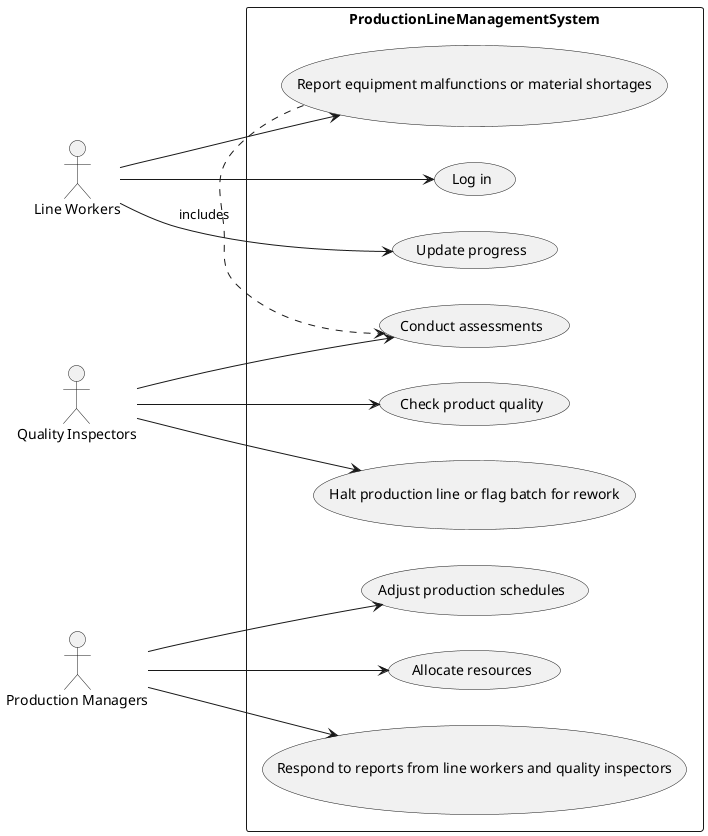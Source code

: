 @startuml
left to right direction
skinparam packageStyle rect
skinparam shadowing false

actor :Line Workers: as LineWorkers
actor :Quality Inspectors: as QualityInspectors
actor :Production Managers: as ProductionManagers

rectangle ProductionLineManagementSystem {
  usecase (Log in) as UC_LogIn
  usecase (Update progress) as UC_UpdateProgress
  usecase (Report equipment malfunctions or material shortages) as UC_ReportIssues
  usecase (Check product quality) as UC_CheckQuality
  usecase (Conduct assessments) as UC_ConductAssessments
  usecase (Halt production line or flag batch for rework) as UC_HaltProduction
  usecase (Adjust production schedules) as UC_AdjustSchedules
  usecase (Allocate resources) as UC_AllocateResources
  usecase (Respond to reports from line workers and quality inspectors) as UC_RespondReports

  LineWorkers --> UC_LogIn
  LineWorkers --> UC_UpdateProgress
  LineWorkers --> UC_ReportIssues

  QualityInspectors --> UC_CheckQuality
  QualityInspectors --> UC_ConductAssessments
  QualityInspectors --> UC_HaltProduction

  ProductionManagers --> UC_AdjustSchedules
  ProductionManagers --> UC_AllocateResources
  ProductionManagers --> UC_RespondReports

  UC_ReportIssues .> UC_ConductAssessments : includes
}

@enduml
